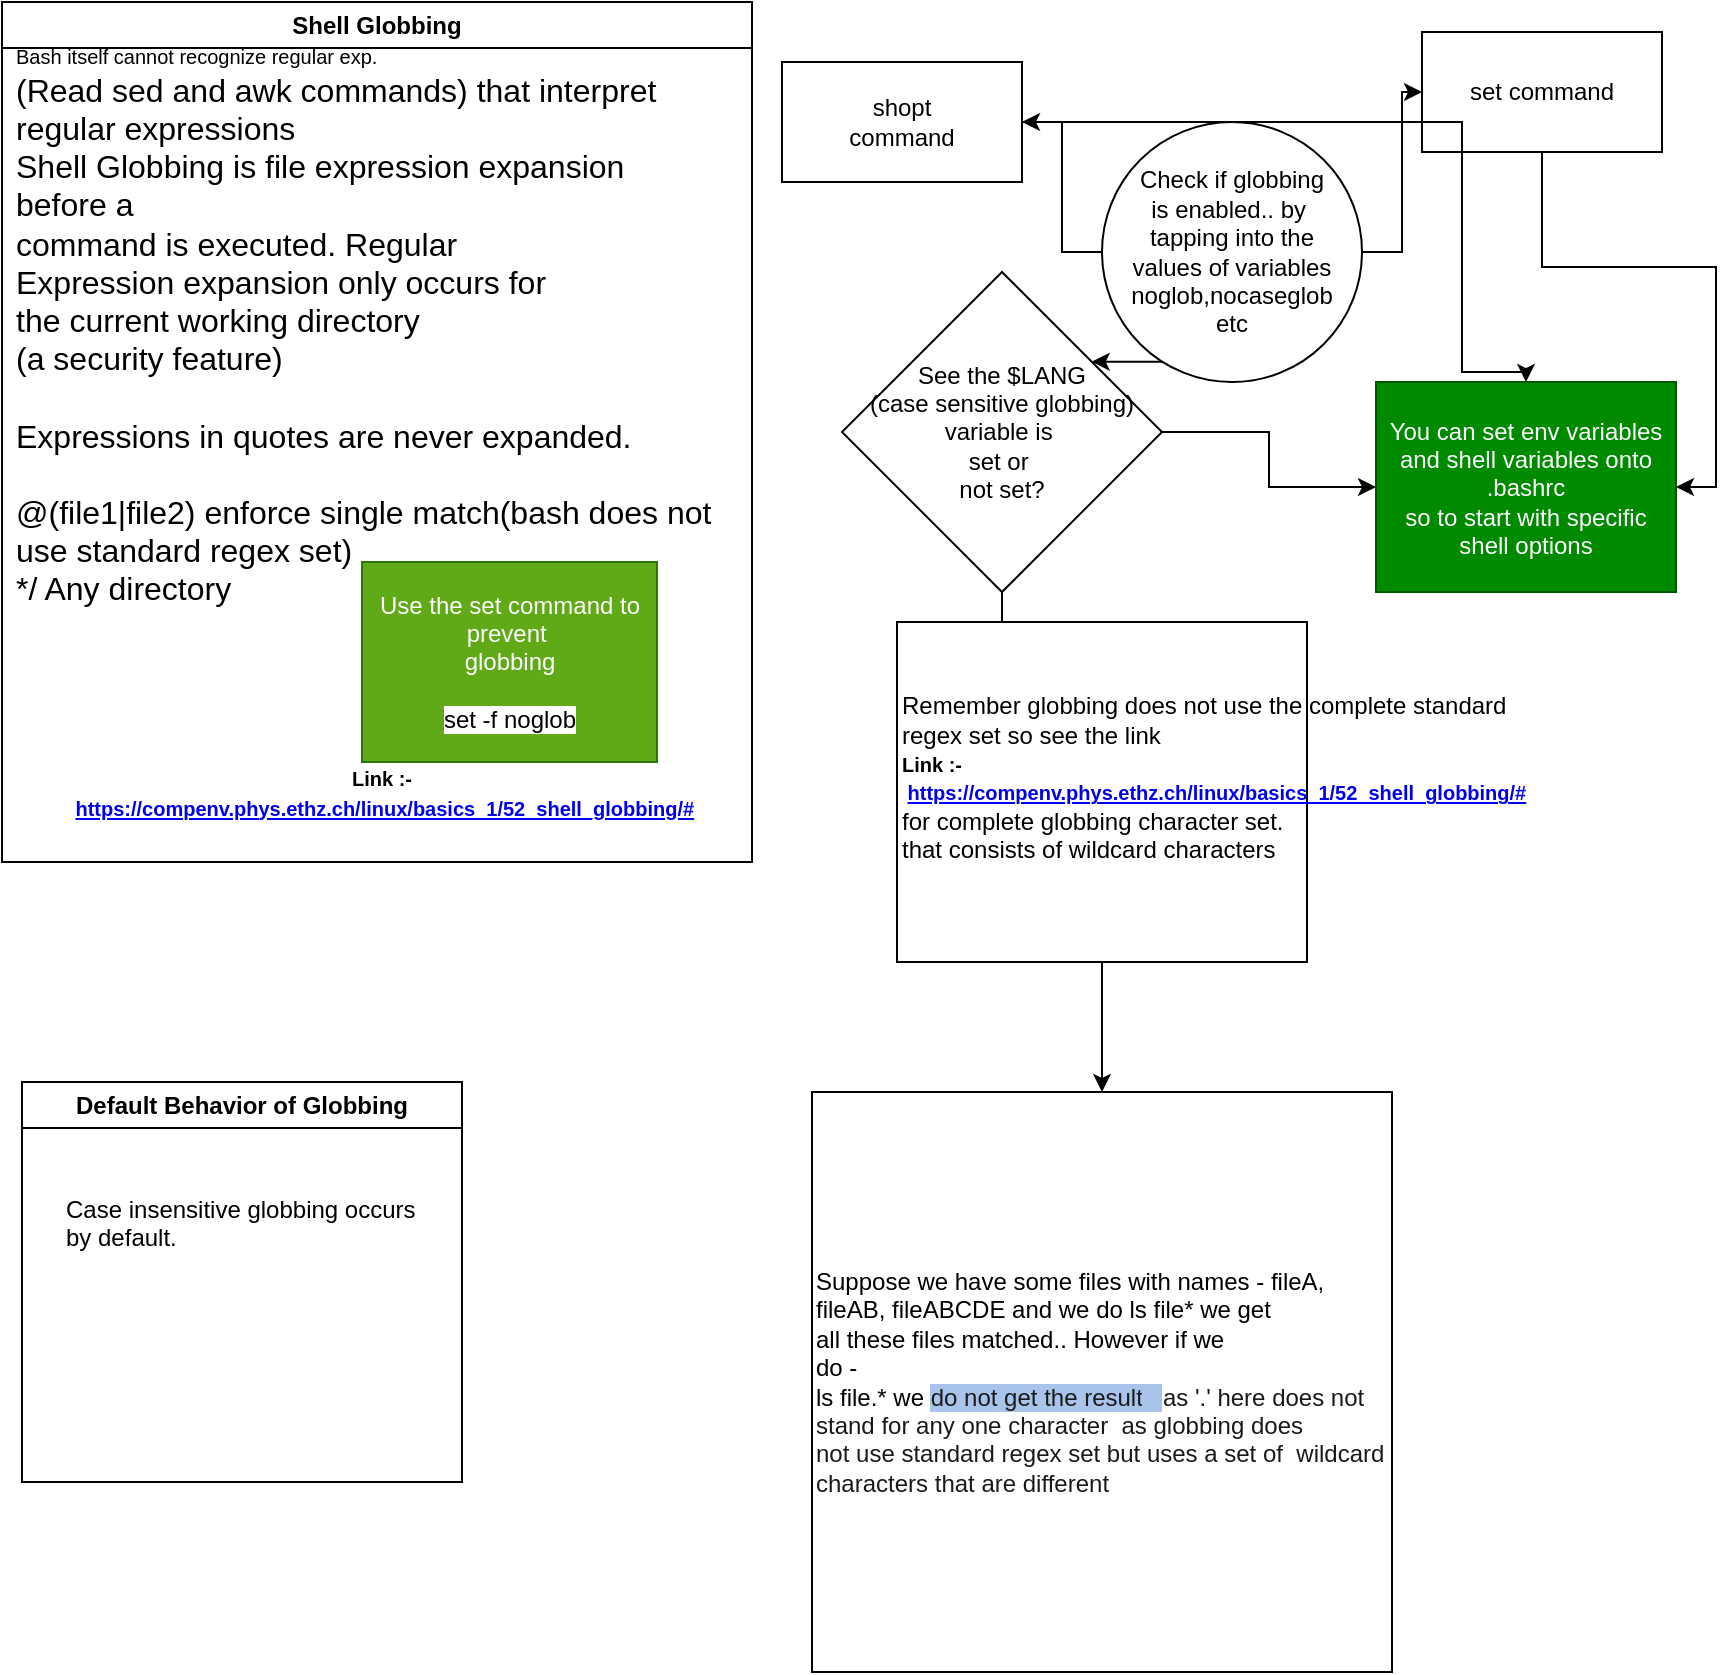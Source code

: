 <mxfile version="24.5.5" type="device">
  <diagram name="Page-1" id="HrosWUGwYtN4Ko9XaBse">
    <mxGraphModel dx="909" dy="564" grid="1" gridSize="10" guides="1" tooltips="1" connect="1" arrows="1" fold="1" page="1" pageScale="1" pageWidth="827" pageHeight="1169" math="0" shadow="0">
      <root>
        <mxCell id="0" />
        <mxCell id="1" parent="0" />
        <mxCell id="gMTKuGzuzfFl0prhN9vn-2" value="Shell Globbing" style="swimlane;whiteSpace=wrap;html=1;" parent="1" vertex="1">
          <mxGeometry x="140" y="40" width="375" height="430" as="geometry" />
        </mxCell>
        <mxCell id="gMTKuGzuzfFl0prhN9vn-3" value="&lt;div&gt;&lt;font style=&quot;font-size: 10px;&quot;&gt;Bash itself cannot recognize regular exp.&lt;/font&gt;&lt;/div&gt;&lt;div&gt;&lt;font size=&quot;3&quot; style=&quot;&quot;&gt;(Read sed and awk commands) that interpret&lt;/font&gt;&lt;/div&gt;&lt;div&gt;&lt;font size=&quot;3&quot; style=&quot;&quot;&gt;regular expressions&lt;/font&gt;&lt;/div&gt;&lt;font size=&quot;3&quot; style=&quot;&quot;&gt;Shell Globbing is file expression expansion&amp;nbsp;&lt;/font&gt;&lt;div&gt;&lt;span style=&quot;background-color: initial;&quot;&gt;&lt;font size=&quot;3&quot;&gt;before a&amp;nbsp;&lt;/font&gt;&lt;/span&gt;&lt;/div&gt;&lt;div&gt;&lt;font size=&quot;3&quot;&gt;&lt;span style=&quot;background-color: initial;&quot;&gt;command&amp;nbsp;&lt;/span&gt;&lt;span style=&quot;background-color: initial;&quot;&gt;is executed.&amp;nbsp;&lt;/span&gt;&lt;span style=&quot;background-color: initial;&quot;&gt;Regular&amp;nbsp;&lt;/span&gt;&lt;/font&gt;&lt;/div&gt;&lt;div&gt;&lt;font size=&quot;3&quot;&gt;&lt;span style=&quot;background-color: initial;&quot;&gt;Expression&amp;nbsp;&lt;/span&gt;&lt;span style=&quot;background-color: initial;&quot;&gt;expansion only occurs&amp;nbsp;&lt;/span&gt;&lt;span style=&quot;background-color: initial;&quot;&gt;for&amp;nbsp;&lt;/span&gt;&lt;/font&gt;&lt;/div&gt;&lt;div&gt;&lt;font size=&quot;3&quot;&gt;&lt;span style=&quot;background-color: initial;&quot;&gt;the&amp;nbsp;&lt;/span&gt;&lt;span style=&quot;background-color: initial;&quot;&gt;current working directory&amp;nbsp;&lt;/span&gt;&lt;/font&gt;&lt;/div&gt;&lt;div&gt;&lt;span style=&quot;background-color: initial;&quot;&gt;&lt;font size=&quot;3&quot;&gt;(a security feature)&amp;nbsp;&lt;/font&gt;&lt;/span&gt;&lt;/div&gt;&lt;div&gt;&lt;span style=&quot;background-color: initial;&quot;&gt;&lt;font size=&quot;3&quot;&gt;&lt;br&gt;&lt;/font&gt;&lt;/span&gt;&lt;/div&gt;&lt;div&gt;&lt;span style=&quot;background-color: initial;&quot;&gt;&lt;font size=&quot;3&quot;&gt;Expressions in quotes are never expanded.&lt;/font&gt;&lt;/span&gt;&lt;/div&gt;&lt;div&gt;&lt;div style=&quot;&quot;&gt;&lt;span style=&quot;background-color: initial;&quot;&gt;&lt;font size=&quot;3&quot; style=&quot;&quot;&gt;&lt;br&gt;&lt;/font&gt;&lt;/span&gt;&lt;/div&gt;&lt;div style=&quot;&quot;&gt;&lt;font size=&quot;3&quot;&gt;@(file1|file2) enforce single match(bash does not&lt;/font&gt;&lt;/div&gt;&lt;div style=&quot;&quot;&gt;&lt;font size=&quot;3&quot;&gt;use standard regex set)&lt;/font&gt;&lt;/div&gt;&lt;div style=&quot;&quot;&gt;&lt;font size=&quot;3&quot;&gt;*/ Any directory&amp;nbsp;&lt;/font&gt;&lt;/div&gt;&lt;div style=&quot;&quot;&gt;&lt;span style=&quot;background-color: initial;&quot;&gt;&lt;font size=&quot;3&quot; style=&quot;&quot;&gt;&lt;br&gt;&lt;/font&gt;&lt;/span&gt;&lt;/div&gt;&lt;div style=&quot;&quot;&gt;&lt;span style=&quot;background-color: initial;&quot;&gt;&lt;font size=&quot;3&quot; style=&quot;&quot;&gt;&lt;br&gt;&lt;/font&gt;&lt;/span&gt;&lt;/div&gt;&lt;div style=&quot;&quot;&gt;&lt;span style=&quot;background-color: initial;&quot;&gt;&lt;font size=&quot;3&quot; style=&quot;&quot;&gt;&lt;br&gt;&lt;/font&gt;&lt;/span&gt;&lt;/div&gt;&lt;div style=&quot;&quot;&gt;&lt;span style=&quot;background-color: initial;&quot;&gt;&lt;font size=&quot;3&quot; style=&quot;&quot;&gt;&lt;br&gt;&lt;/font&gt;&lt;/span&gt;&lt;/div&gt;&lt;div style=&quot;font-size: 17px;&quot;&gt;&lt;span style=&quot;background-color: initial;&quot;&gt;&lt;br&gt;&lt;/span&gt;&lt;/div&gt;&lt;/div&gt;" style="text;html=1;align=left;verticalAlign=middle;resizable=0;points=[];autosize=1;strokeColor=none;fillColor=none;" parent="gMTKuGzuzfFl0prhN9vn-2" vertex="1">
          <mxGeometry x="5" y="15" width="370" height="390" as="geometry" />
        </mxCell>
        <mxCell id="gMTKuGzuzfFl0prhN9vn-4" value="&lt;font size=&quot;1&quot;&gt;&lt;b&gt;Link :-&amp;nbsp;&lt;a href=&quot;https://compenv.phys.ethz.ch/linux/basics_1/52_shell_globbing/#&quot;&gt;https://compenv.phys.ethz.ch/linux/basics_1/52_shell_globbing/#&lt;/a&gt;&lt;/b&gt;&lt;/font&gt;" style="text;html=1;align=center;verticalAlign=middle;whiteSpace=wrap;rounded=0;" parent="gMTKuGzuzfFl0prhN9vn-2" vertex="1">
          <mxGeometry x="42" y="300" width="296" height="190" as="geometry" />
        </mxCell>
        <mxCell id="gMTKuGzuzfFl0prhN9vn-5" value="Use the set command to prevent&amp;nbsp;&lt;div&gt;globbing&lt;/div&gt;&lt;div&gt;&lt;br&gt;&lt;/div&gt;&lt;div&gt;&lt;span style=&quot;background-color: rgb(255, 255, 255);&quot;&gt;&lt;font color=&quot;#000000&quot;&gt;set -f noglob&lt;/font&gt;&lt;/span&gt;&lt;/div&gt;" style="rounded=0;whiteSpace=wrap;html=1;fillColor=#60a917;fontColor=#ffffff;strokeColor=#2D7600;" parent="gMTKuGzuzfFl0prhN9vn-2" vertex="1">
          <mxGeometry x="180" y="280" width="147.5" height="100" as="geometry" />
        </mxCell>
        <mxCell id="1x7jqF-2lvT1V5s10KUF-3" value="" style="edgeStyle=orthogonalEdgeStyle;rounded=0;orthogonalLoop=1;jettySize=auto;html=1;" edge="1" parent="1" source="1x7jqF-2lvT1V5s10KUF-1" target="1x7jqF-2lvT1V5s10KUF-2">
          <mxGeometry relative="1" as="geometry" />
        </mxCell>
        <mxCell id="1x7jqF-2lvT1V5s10KUF-13" value="" style="edgeStyle=orthogonalEdgeStyle;rounded=0;orthogonalLoop=1;jettySize=auto;html=1;" edge="1" parent="1" source="1x7jqF-2lvT1V5s10KUF-1" target="1x7jqF-2lvT1V5s10KUF-12">
          <mxGeometry relative="1" as="geometry" />
        </mxCell>
        <mxCell id="1x7jqF-2lvT1V5s10KUF-1" value="See the $LANG&lt;div&gt;(case sensitive globbing)&lt;br&gt;&lt;div&gt;variable is&amp;nbsp;&lt;/div&gt;&lt;div&gt;set or&amp;nbsp;&lt;/div&gt;&lt;div&gt;not set?&lt;/div&gt;&lt;/div&gt;" style="rhombus;whiteSpace=wrap;html=1;" vertex="1" parent="1">
          <mxGeometry x="560" y="175" width="160" height="160" as="geometry" />
        </mxCell>
        <mxCell id="1x7jqF-2lvT1V5s10KUF-5" value="" style="edgeStyle=orthogonalEdgeStyle;rounded=0;orthogonalLoop=1;jettySize=auto;html=1;" edge="1" parent="1" source="1x7jqF-2lvT1V5s10KUF-2" target="1x7jqF-2lvT1V5s10KUF-4">
          <mxGeometry relative="1" as="geometry" />
        </mxCell>
        <mxCell id="1x7jqF-2lvT1V5s10KUF-2" value="Remember globbing&amp;nbsp;&lt;span style=&quot;background-color: initial;&quot;&gt;does not use the&amp;nbsp;&lt;/span&gt;&lt;span style=&quot;background-color: initial;&quot;&gt;complete&amp;nbsp;&lt;/span&gt;&lt;span style=&quot;background-color: initial;&quot;&gt;standard regex set so see the link&lt;/span&gt;&lt;div&gt;&lt;b style=&quot;font-size: x-small; text-align: center;&quot;&gt;Link :-&amp;nbsp;&lt;a href=&quot;https://compenv.phys.ethz.ch/linux/basics_1/52_shell_globbing/#&quot;&gt;https://compenv.phys.ethz.ch/linux/basics_1/52_shell_globbing/#&lt;/a&gt;&lt;/b&gt;&lt;span style=&quot;background-color: initial;&quot;&gt;&lt;br&gt;&lt;/span&gt;&lt;/div&gt;&lt;div&gt;for complete globbing character set.&lt;/div&gt;&lt;div&gt;that consists of wildcard characters&amp;nbsp;&lt;/div&gt;&lt;div&gt;&lt;br&gt;&lt;/div&gt;" style="whiteSpace=wrap;html=1;align=left;" vertex="1" parent="1">
          <mxGeometry x="587.5" y="350" width="205" height="170" as="geometry" />
        </mxCell>
        <mxCell id="1x7jqF-2lvT1V5s10KUF-4" value="Suppose we have some files with names - fileA, fileAB, fileABCDE and we do ls file* we get&lt;div&gt;all these files matched.. However if we&amp;nbsp;&lt;/div&gt;&lt;div&gt;&lt;span style=&quot;background-color: initial;&quot;&gt;do -&amp;nbsp;&lt;/span&gt;&lt;br&gt;&lt;/div&gt;&lt;div&gt;ls file.* we &lt;span style=&quot;background-color: rgb(169, 196, 235);&quot;&gt;&lt;font color=&quot;#1a1a1a&quot;&gt;do not get the result&lt;/font&gt;&lt;/span&gt;&lt;span style=&quot;color: rgb(255, 153, 204); background-color: rgb(169, 196, 235);&quot;&gt;&amp;nbsp; &amp;nbsp;&lt;/span&gt;&lt;span style=&quot;background-color: rgb(255, 255, 255);&quot;&gt;&lt;font color=&quot;#1a1a1a&quot;&gt;as &#39;.&#39; here does not&amp;nbsp;&lt;/font&gt;&lt;/span&gt;&lt;/div&gt;&lt;div&gt;&lt;span style=&quot;background-color: rgb(255, 255, 255);&quot;&gt;&lt;font color=&quot;#1a1a1a&quot;&gt;stand for any one character&amp;nbsp; as globbing does&amp;nbsp;&lt;/font&gt;&lt;/span&gt;&lt;/div&gt;&lt;div&gt;&lt;span style=&quot;background-color: rgb(255, 255, 255);&quot;&gt;&lt;font color=&quot;#1a1a1a&quot;&gt;not use standard regex set but uses a set of&amp;nbsp; wildcard&lt;/font&gt;&lt;/span&gt;&lt;/div&gt;&lt;div&gt;&lt;span style=&quot;background-color: rgb(255, 255, 255);&quot;&gt;&lt;font color=&quot;#1a1a1a&quot;&gt;characters that are different&lt;/font&gt;&lt;/span&gt;&lt;/div&gt;" style="whiteSpace=wrap;html=1;aspect=fixed;align=left;" vertex="1" parent="1">
          <mxGeometry x="545" y="585" width="290" height="290" as="geometry" />
        </mxCell>
        <mxCell id="1x7jqF-2lvT1V5s10KUF-7" value="" style="edgeStyle=orthogonalEdgeStyle;rounded=0;orthogonalLoop=1;jettySize=auto;html=1;" edge="1" parent="1" source="1x7jqF-2lvT1V5s10KUF-6" target="1x7jqF-2lvT1V5s10KUF-1">
          <mxGeometry relative="1" as="geometry">
            <Array as="points">
              <mxPoint x="690" y="150" />
              <mxPoint x="690" y="150" />
            </Array>
          </mxGeometry>
        </mxCell>
        <mxCell id="1x7jqF-2lvT1V5s10KUF-9" value="" style="edgeStyle=orthogonalEdgeStyle;rounded=0;orthogonalLoop=1;jettySize=auto;html=1;" edge="1" parent="1" source="1x7jqF-2lvT1V5s10KUF-6" target="1x7jqF-2lvT1V5s10KUF-8">
          <mxGeometry relative="1" as="geometry" />
        </mxCell>
        <mxCell id="1x7jqF-2lvT1V5s10KUF-11" value="" style="edgeStyle=orthogonalEdgeStyle;rounded=0;orthogonalLoop=1;jettySize=auto;html=1;" edge="1" parent="1" source="1x7jqF-2lvT1V5s10KUF-6" target="1x7jqF-2lvT1V5s10KUF-10">
          <mxGeometry relative="1" as="geometry" />
        </mxCell>
        <mxCell id="1x7jqF-2lvT1V5s10KUF-6" value="Check if globbing&lt;div&gt;is enabled.. by&amp;nbsp;&lt;/div&gt;&lt;div&gt;tapping into the&lt;/div&gt;&lt;div&gt;values of variables&lt;/div&gt;&lt;div&gt;noglob,nocaseglob&lt;/div&gt;&lt;div&gt;etc&lt;/div&gt;" style="ellipse;whiteSpace=wrap;html=1;aspect=fixed;" vertex="1" parent="1">
          <mxGeometry x="690" y="100" width="130" height="130" as="geometry" />
        </mxCell>
        <mxCell id="1x7jqF-2lvT1V5s10KUF-15" style="edgeStyle=orthogonalEdgeStyle;rounded=0;orthogonalLoop=1;jettySize=auto;html=1;entryX=1;entryY=0.5;entryDx=0;entryDy=0;" edge="1" parent="1" source="1x7jqF-2lvT1V5s10KUF-8" target="1x7jqF-2lvT1V5s10KUF-12">
          <mxGeometry relative="1" as="geometry" />
        </mxCell>
        <mxCell id="1x7jqF-2lvT1V5s10KUF-8" value="set command" style="whiteSpace=wrap;html=1;" vertex="1" parent="1">
          <mxGeometry x="850" y="55" width="120" height="60" as="geometry" />
        </mxCell>
        <mxCell id="1x7jqF-2lvT1V5s10KUF-14" style="edgeStyle=orthogonalEdgeStyle;rounded=0;orthogonalLoop=1;jettySize=auto;html=1;entryX=0.5;entryY=0;entryDx=0;entryDy=0;" edge="1" parent="1" source="1x7jqF-2lvT1V5s10KUF-10" target="1x7jqF-2lvT1V5s10KUF-12">
          <mxGeometry relative="1" as="geometry">
            <Array as="points">
              <mxPoint x="870" y="100" />
              <mxPoint x="870" y="225" />
            </Array>
          </mxGeometry>
        </mxCell>
        <mxCell id="1x7jqF-2lvT1V5s10KUF-10" value="shopt&lt;div&gt;command&lt;/div&gt;" style="whiteSpace=wrap;html=1;" vertex="1" parent="1">
          <mxGeometry x="530" y="70" width="120" height="60" as="geometry" />
        </mxCell>
        <mxCell id="1x7jqF-2lvT1V5s10KUF-12" value="You can set env variables and shell variables onto .bashrc&lt;div&gt;so to start with specific&lt;/div&gt;&lt;div&gt;shell options&lt;/div&gt;" style="whiteSpace=wrap;html=1;fillColor=#008a00;fontColor=#ffffff;strokeColor=#005700;" vertex="1" parent="1">
          <mxGeometry x="827" y="230" width="150" height="105" as="geometry" />
        </mxCell>
        <mxCell id="1x7jqF-2lvT1V5s10KUF-25" value="Default Behavior of Globbing" style="swimlane;whiteSpace=wrap;html=1;" vertex="1" parent="1">
          <mxGeometry x="150" y="580" width="220" height="200" as="geometry" />
        </mxCell>
        <mxCell id="1x7jqF-2lvT1V5s10KUF-26" value="Case insensitive globbing occurs&lt;div&gt;by default.&lt;/div&gt;" style="text;html=1;whiteSpace=wrap;overflow=hidden;rounded=0;" vertex="1" parent="1x7jqF-2lvT1V5s10KUF-25">
          <mxGeometry x="20" y="50" width="180" height="120" as="geometry" />
        </mxCell>
      </root>
    </mxGraphModel>
  </diagram>
</mxfile>
